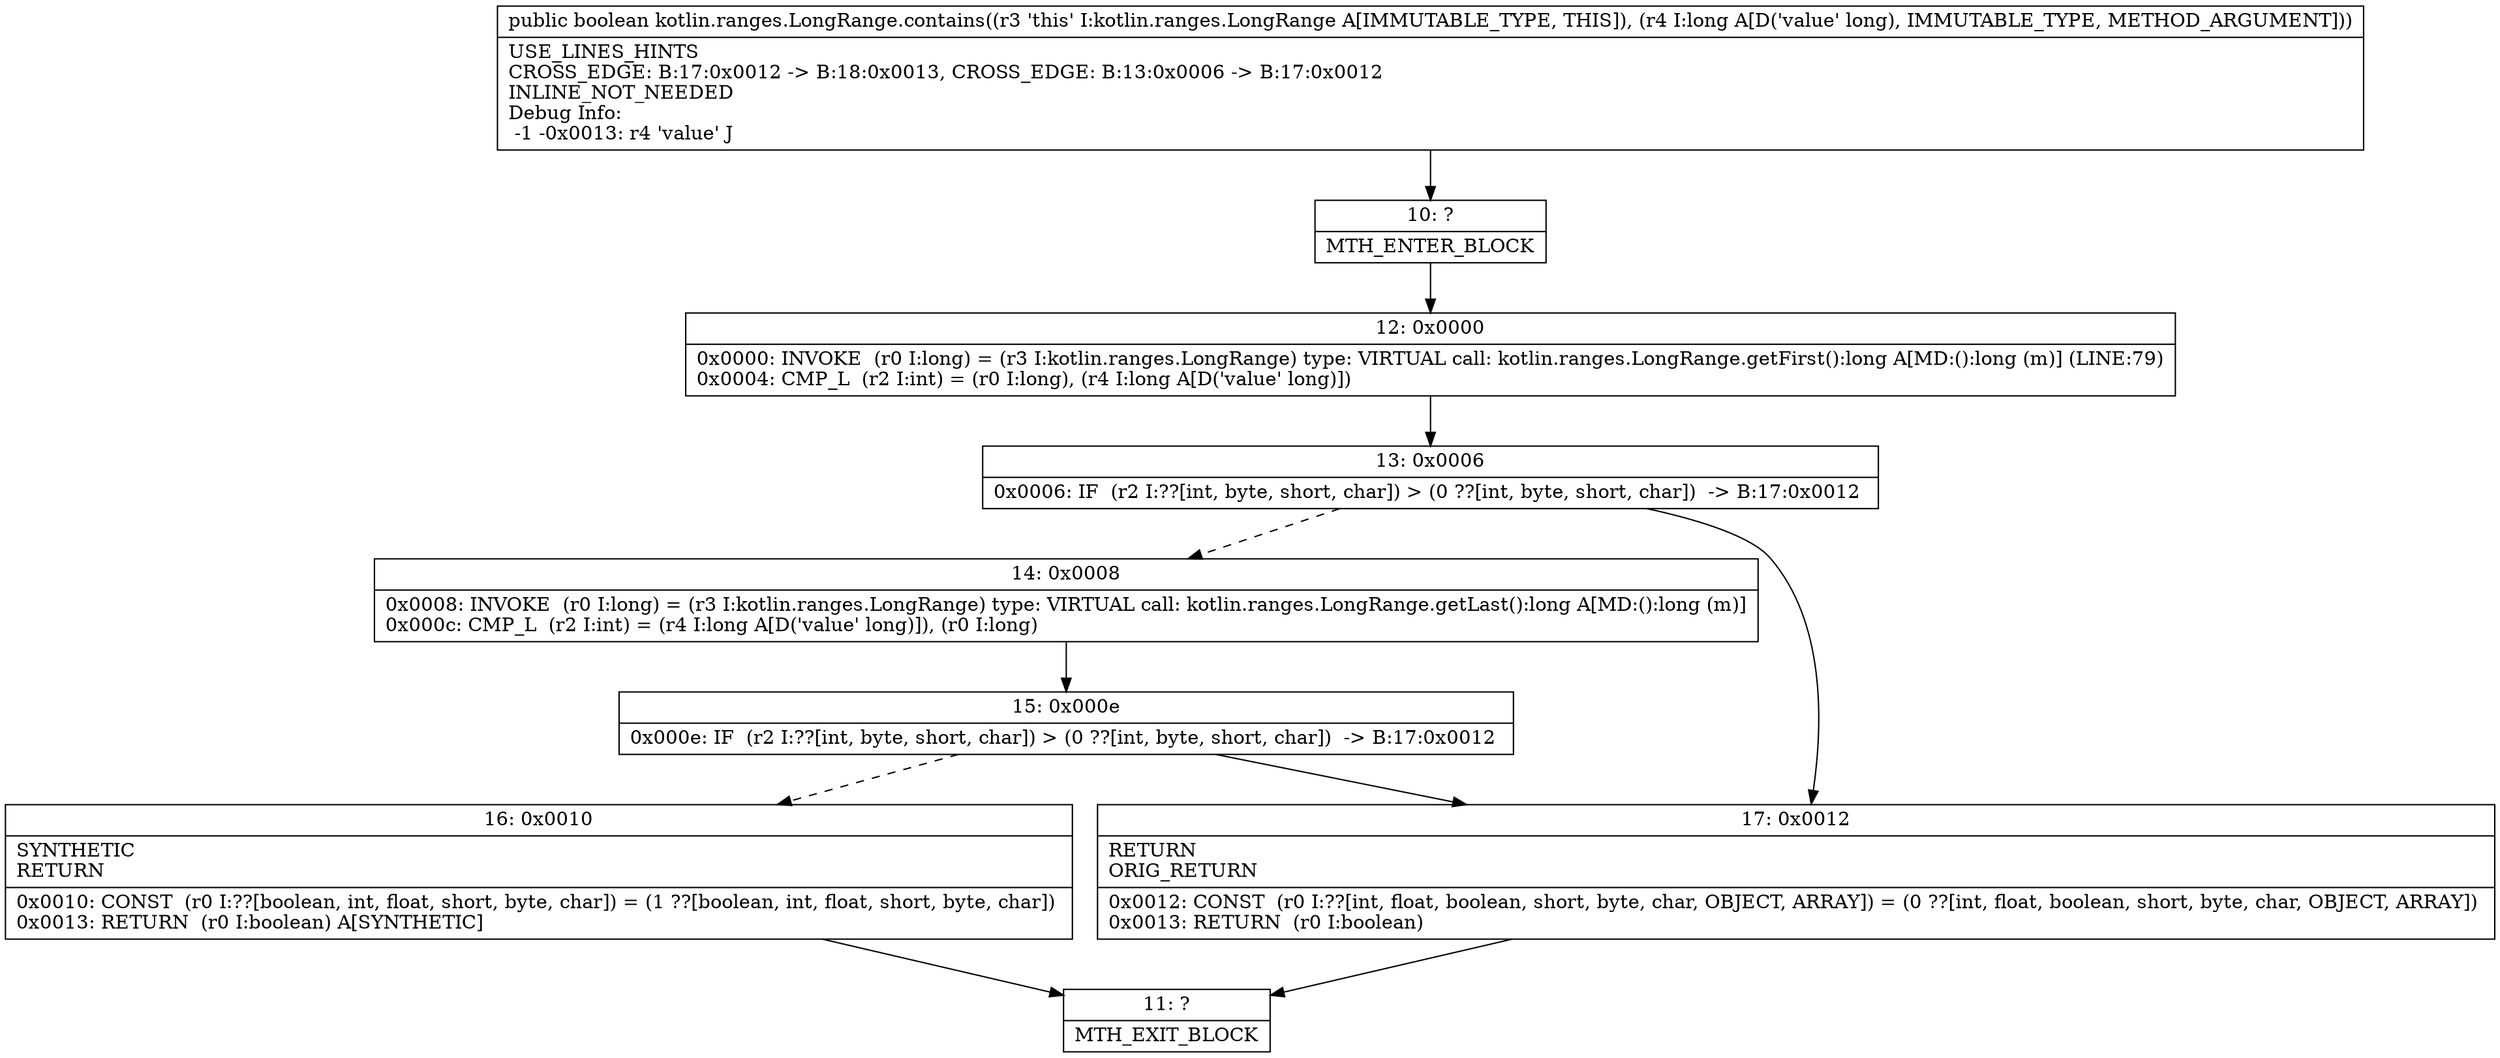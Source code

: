digraph "CFG forkotlin.ranges.LongRange.contains(J)Z" {
Node_10 [shape=record,label="{10\:\ ?|MTH_ENTER_BLOCK\l}"];
Node_12 [shape=record,label="{12\:\ 0x0000|0x0000: INVOKE  (r0 I:long) = (r3 I:kotlin.ranges.LongRange) type: VIRTUAL call: kotlin.ranges.LongRange.getFirst():long A[MD:():long (m)] (LINE:79)\l0x0004: CMP_L  (r2 I:int) = (r0 I:long), (r4 I:long A[D('value' long)]) \l}"];
Node_13 [shape=record,label="{13\:\ 0x0006|0x0006: IF  (r2 I:??[int, byte, short, char]) \> (0 ??[int, byte, short, char])  \-\> B:17:0x0012 \l}"];
Node_14 [shape=record,label="{14\:\ 0x0008|0x0008: INVOKE  (r0 I:long) = (r3 I:kotlin.ranges.LongRange) type: VIRTUAL call: kotlin.ranges.LongRange.getLast():long A[MD:():long (m)]\l0x000c: CMP_L  (r2 I:int) = (r4 I:long A[D('value' long)]), (r0 I:long) \l}"];
Node_15 [shape=record,label="{15\:\ 0x000e|0x000e: IF  (r2 I:??[int, byte, short, char]) \> (0 ??[int, byte, short, char])  \-\> B:17:0x0012 \l}"];
Node_16 [shape=record,label="{16\:\ 0x0010|SYNTHETIC\lRETURN\l|0x0010: CONST  (r0 I:??[boolean, int, float, short, byte, char]) = (1 ??[boolean, int, float, short, byte, char]) \l0x0013: RETURN  (r0 I:boolean) A[SYNTHETIC]\l}"];
Node_11 [shape=record,label="{11\:\ ?|MTH_EXIT_BLOCK\l}"];
Node_17 [shape=record,label="{17\:\ 0x0012|RETURN\lORIG_RETURN\l|0x0012: CONST  (r0 I:??[int, float, boolean, short, byte, char, OBJECT, ARRAY]) = (0 ??[int, float, boolean, short, byte, char, OBJECT, ARRAY]) \l0x0013: RETURN  (r0 I:boolean) \l}"];
MethodNode[shape=record,label="{public boolean kotlin.ranges.LongRange.contains((r3 'this' I:kotlin.ranges.LongRange A[IMMUTABLE_TYPE, THIS]), (r4 I:long A[D('value' long), IMMUTABLE_TYPE, METHOD_ARGUMENT]))  | USE_LINES_HINTS\lCROSS_EDGE: B:17:0x0012 \-\> B:18:0x0013, CROSS_EDGE: B:13:0x0006 \-\> B:17:0x0012\lINLINE_NOT_NEEDED\lDebug Info:\l  \-1 \-0x0013: r4 'value' J\l}"];
MethodNode -> Node_10;Node_10 -> Node_12;
Node_12 -> Node_13;
Node_13 -> Node_14[style=dashed];
Node_13 -> Node_17;
Node_14 -> Node_15;
Node_15 -> Node_16[style=dashed];
Node_15 -> Node_17;
Node_16 -> Node_11;
Node_17 -> Node_11;
}

